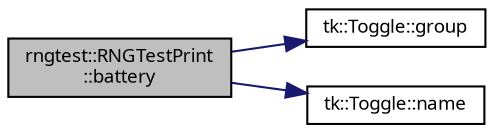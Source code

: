 digraph "rngtest::RNGTestPrint::battery"
{
 // INTERACTIVE_SVG=YES
  bgcolor="transparent";
  edge [fontname="sans-serif",fontsize="9",labelfontname="sans-serif",labelfontsize="9"];
  node [fontname="sans-serif",fontsize="9",shape=record];
  rankdir="LR";
  Node1 [label="rngtest::RNGTestPrint\l::battery",height=0.2,width=0.4,color="black", fillcolor="grey75", style="filled", fontcolor="black"];
  Node1 -> Node2 [color="midnightblue",fontsize="9",style="solid",fontname="sans-serif"];
  Node2 [label="tk::Toggle::group",height=0.2,width=0.4,color="black",URL="$classtk_1_1_toggle.html#ac94dd097af189c12cbe902183da73617",tooltip="Used to access template typename from outside. "];
  Node1 -> Node3 [color="midnightblue",fontsize="9",style="solid",fontname="sans-serif"];
  Node3 [label="tk::Toggle::name",height=0.2,width=0.4,color="black",URL="$classtk_1_1_toggle.html#a0d14399ea9ad658b21582304168f4747"];
}
